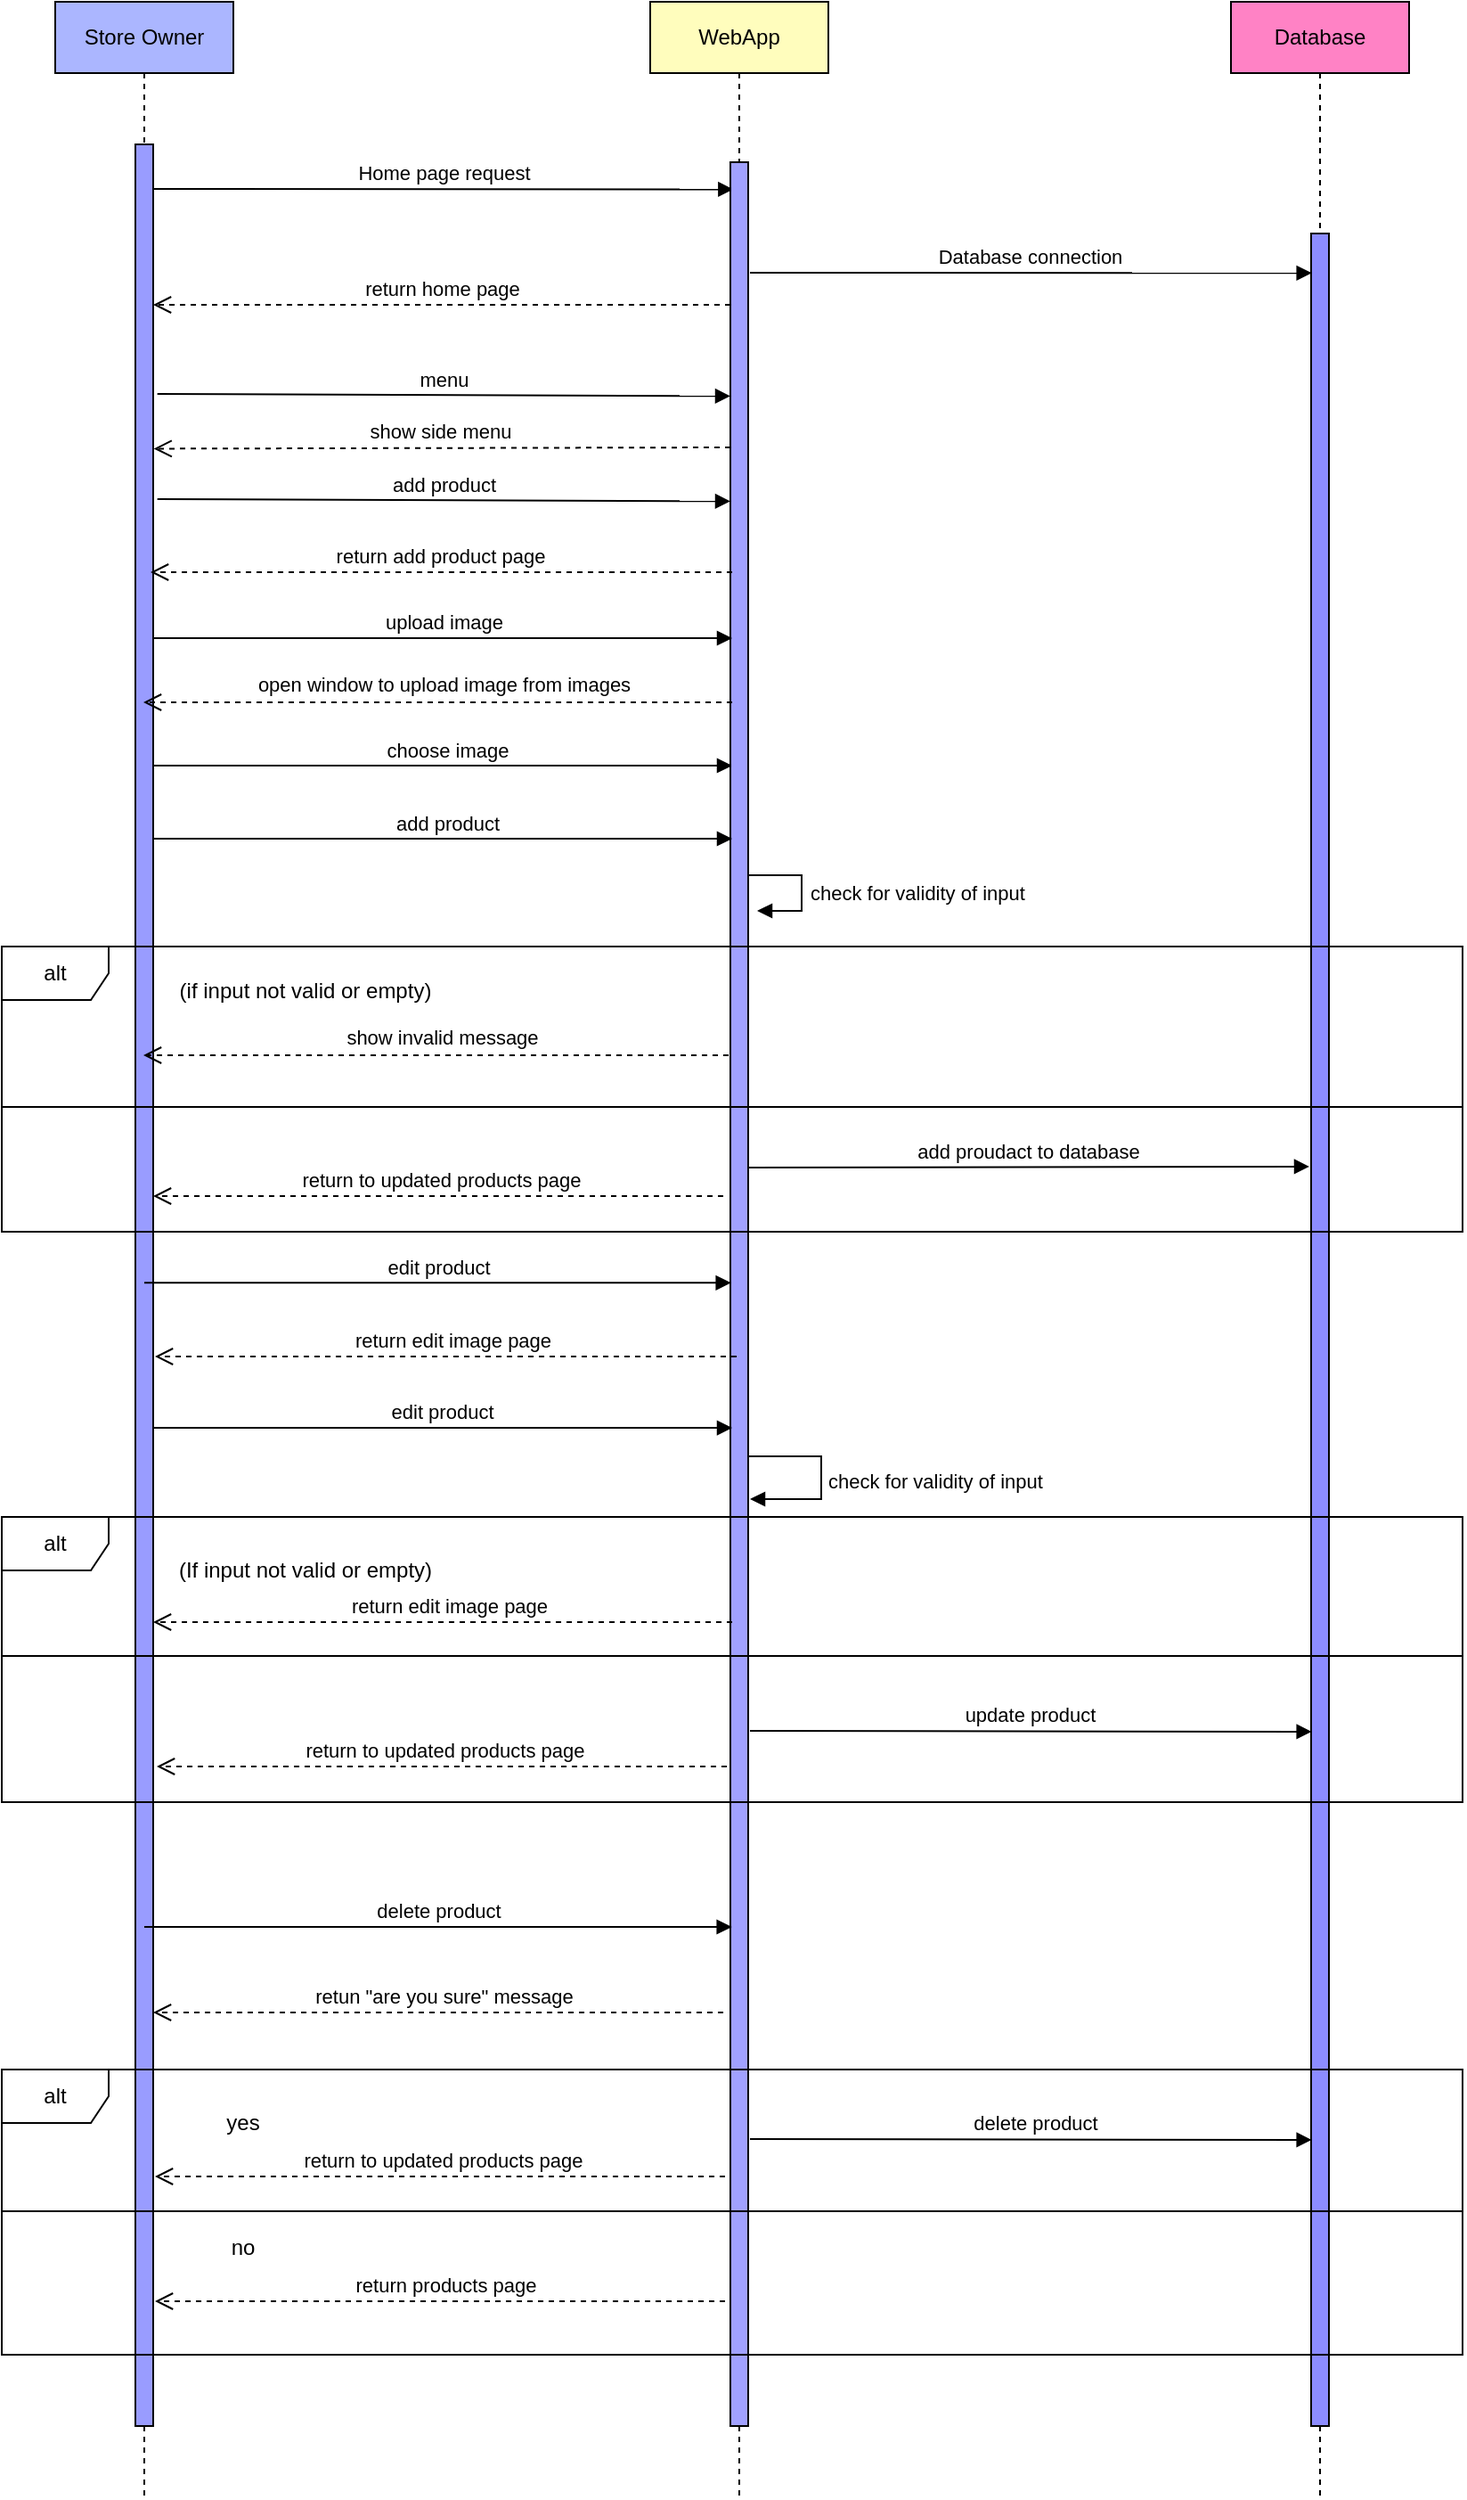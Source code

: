 <mxfile version="17.2.1" type="device"><diagram id="HYrokoIDkDzf26NBsvc6" name="Page-1"><mxGraphModel dx="1182" dy="785" grid="1" gridSize="10" guides="1" tooltips="1" connect="1" arrows="1" fold="1" page="1" pageScale="1" pageWidth="827" pageHeight="1169" math="0" shadow="0"><root><mxCell id="0"/><mxCell id="1" parent="0"/><mxCell id="Ifojf7lWWKbXzpV0qDIi-1" value="Store Owner" style="shape=umlLifeline;perimeter=lifelinePerimeter;whiteSpace=wrap;html=1;container=1;collapsible=0;recursiveResize=0;outlineConnect=0;fillColor=#ABB6FF;" parent="1" vertex="1"><mxGeometry x="30" y="40" width="100" height="1400" as="geometry"/></mxCell><mxCell id="Ifojf7lWWKbXzpV0qDIi-2" value="" style="html=1;points=[];perimeter=orthogonalPerimeter;fillColor=#999CFF;" parent="Ifojf7lWWKbXzpV0qDIi-1" vertex="1"><mxGeometry x="45" y="80" width="10" height="1280" as="geometry"/></mxCell><mxCell id="Ifojf7lWWKbXzpV0qDIi-3" value="Home page request" style="html=1;verticalAlign=bottom;endArrow=block;rounded=0;entryX=0.167;entryY=0.012;entryDx=0;entryDy=0;entryPerimeter=0;" parent="Ifojf7lWWKbXzpV0qDIi-1" target="Ifojf7lWWKbXzpV0qDIi-6" edge="1"><mxGeometry width="80" relative="1" as="geometry"><mxPoint x="55" y="105" as="sourcePoint"/><mxPoint x="376" y="374.44" as="targetPoint"/></mxGeometry></mxCell><mxCell id="Ifojf7lWWKbXzpV0qDIi-4" value="choose image" style="html=1;verticalAlign=bottom;endArrow=block;rounded=0;" parent="Ifojf7lWWKbXzpV0qDIi-1" edge="1"><mxGeometry x="0.015" width="80" relative="1" as="geometry"><mxPoint x="55" y="428.5" as="sourcePoint"/><mxPoint x="380" y="428.5" as="targetPoint"/><mxPoint as="offset"/></mxGeometry></mxCell><mxCell id="euWGbsnD1AIIK1JPToKY-22" value="retun &quot;are you sure&quot; message" style="html=1;verticalAlign=bottom;endArrow=open;dashed=1;endSize=8;rounded=0;" edge="1" parent="Ifojf7lWWKbXzpV0qDIi-1"><mxGeometry x="-0.02" relative="1" as="geometry"><mxPoint x="375" y="1128" as="sourcePoint"/><mxPoint x="55" y="1128" as="targetPoint"/><mxPoint as="offset"/></mxGeometry></mxCell><mxCell id="Ifojf7lWWKbXzpV0qDIi-5" value="WebApp" style="shape=umlLifeline;perimeter=lifelinePerimeter;whiteSpace=wrap;html=1;container=1;collapsible=0;recursiveResize=0;outlineConnect=0;fillColor=#FFFDBD;" parent="1" vertex="1"><mxGeometry x="364" y="40" width="100" height="1400" as="geometry"/></mxCell><mxCell id="Ifojf7lWWKbXzpV0qDIi-6" value="" style="html=1;points=[];perimeter=orthogonalPerimeter;fillColor=#A1A1FF;" parent="Ifojf7lWWKbXzpV0qDIi-5" vertex="1"><mxGeometry x="45" y="90" width="10" height="1270" as="geometry"/></mxCell><mxCell id="Ifojf7lWWKbXzpV0qDIi-7" value="Database connection" style="html=1;verticalAlign=bottom;endArrow=block;rounded=0;entryX=0.033;entryY=0.018;entryDx=0;entryDy=0;entryPerimeter=0;" parent="Ifojf7lWWKbXzpV0qDIi-5" target="Ifojf7lWWKbXzpV0qDIi-12" edge="1"><mxGeometry width="80" relative="1" as="geometry"><mxPoint x="56" y="152" as="sourcePoint"/><mxPoint x="135" y="150" as="targetPoint"/></mxGeometry></mxCell><mxCell id="Ifojf7lWWKbXzpV0qDIi-8" value="return home page" style="html=1;verticalAlign=bottom;endArrow=open;dashed=1;endSize=8;rounded=0;" parent="Ifojf7lWWKbXzpV0qDIi-5" target="Ifojf7lWWKbXzpV0qDIi-2" edge="1"><mxGeometry relative="1" as="geometry"><mxPoint x="45" y="170" as="sourcePoint"/><mxPoint x="-274" y="170" as="targetPoint"/></mxGeometry></mxCell><mxCell id="Ifojf7lWWKbXzpV0qDIi-9" value="menu" style="html=1;verticalAlign=bottom;endArrow=block;rounded=0;entryX=-0.233;entryY=0.053;entryDx=0;entryDy=0;entryPerimeter=0;" parent="Ifojf7lWWKbXzpV0qDIi-5" edge="1"><mxGeometry width="80" relative="1" as="geometry"><mxPoint x="-276.67" y="220" as="sourcePoint"/><mxPoint x="45.0" y="221.2" as="targetPoint"/></mxGeometry></mxCell><mxCell id="Ifojf7lWWKbXzpV0qDIi-10" value="check for validity of input" style="edgeStyle=orthogonalEdgeStyle;html=1;align=left;spacingLeft=2;endArrow=block;rounded=0;entryX=1;entryY=0;" parent="Ifojf7lWWKbXzpV0qDIi-5" edge="1"><mxGeometry x="0.067" y="1" relative="1" as="geometry"><mxPoint x="55" y="490" as="sourcePoint"/><Array as="points"><mxPoint x="85" y="490"/></Array><mxPoint x="60" y="510" as="targetPoint"/><mxPoint as="offset"/></mxGeometry></mxCell><mxCell id="euWGbsnD1AIIK1JPToKY-13" value="check for validity of input" style="edgeStyle=orthogonalEdgeStyle;html=1;align=left;spacingLeft=2;endArrow=block;rounded=0;" edge="1" parent="Ifojf7lWWKbXzpV0qDIi-5"><mxGeometry x="0.099" relative="1" as="geometry"><mxPoint x="55" y="810" as="sourcePoint"/><Array as="points"><mxPoint x="55" y="816"/><mxPoint x="96" y="816"/><mxPoint x="96" y="840"/></Array><mxPoint x="56" y="840" as="targetPoint"/><mxPoint as="offset"/></mxGeometry></mxCell><mxCell id="Ifojf7lWWKbXzpV0qDIi-11" value="Database" style="shape=umlLifeline;perimeter=lifelinePerimeter;whiteSpace=wrap;html=1;container=1;collapsible=0;recursiveResize=0;outlineConnect=0;fillColor=#FF82C5;" parent="1" vertex="1"><mxGeometry x="690" y="40" width="100" height="1400" as="geometry"/></mxCell><mxCell id="Ifojf7lWWKbXzpV0qDIi-12" value="" style="html=1;points=[];perimeter=orthogonalPerimeter;fillColor=#8C8CFF;" parent="Ifojf7lWWKbXzpV0qDIi-11" vertex="1"><mxGeometry x="45" y="130" width="10" height="1230" as="geometry"/></mxCell><mxCell id="Ifojf7lWWKbXzpV0qDIi-13" value="show side menu" style="html=1;verticalAlign=bottom;endArrow=open;dashed=1;endSize=8;rounded=0;entryX=1.033;entryY=0.162;entryDx=0;entryDy=0;entryPerimeter=0;" parent="1" edge="1"><mxGeometry x="0.007" relative="1" as="geometry"><mxPoint x="409" y="290" as="sourcePoint"/><mxPoint x="85.33" y="290.72" as="targetPoint"/><mxPoint as="offset"/></mxGeometry></mxCell><mxCell id="Ifojf7lWWKbXzpV0qDIi-14" value="add product" style="html=1;verticalAlign=bottom;endArrow=block;rounded=0;entryX=-0.233;entryY=0.053;entryDx=0;entryDy=0;entryPerimeter=0;" parent="1" edge="1"><mxGeometry width="80" relative="1" as="geometry"><mxPoint x="87.33" y="319" as="sourcePoint"/><mxPoint x="409" y="320.2" as="targetPoint"/></mxGeometry></mxCell><mxCell id="Ifojf7lWWKbXzpV0qDIi-15" value="add proudact to database" style="html=1;verticalAlign=bottom;endArrow=block;rounded=0;entryX=-0.1;entryY=0.757;entryDx=0;entryDy=0;entryPerimeter=0;" parent="1" edge="1"><mxGeometry width="80" relative="1" as="geometry"><mxPoint x="419" y="694" as="sourcePoint"/><mxPoint x="734" y="693.46" as="targetPoint"/></mxGeometry></mxCell><mxCell id="Ifojf7lWWKbXzpV0qDIi-16" value="return add product page" style="html=1;verticalAlign=bottom;endArrow=open;dashed=1;endSize=8;rounded=0;" parent="1" edge="1"><mxGeometry x="0.007" relative="1" as="geometry"><mxPoint x="410" y="360" as="sourcePoint"/><mxPoint x="83.5" y="360" as="targetPoint"/><mxPoint as="offset"/></mxGeometry></mxCell><mxCell id="Ifojf7lWWKbXzpV0qDIi-17" value="upload image" style="html=1;verticalAlign=bottom;endArrow=block;rounded=0;" parent="1" edge="1"><mxGeometry width="80" relative="1" as="geometry"><mxPoint x="85" y="397" as="sourcePoint"/><mxPoint x="410" y="397" as="targetPoint"/></mxGeometry></mxCell><mxCell id="Ifojf7lWWKbXzpV0qDIi-18" value="open window to upload image from images" style="html=1;verticalAlign=bottom;endArrow=open;dashed=1;endSize=8;rounded=0;" parent="1" edge="1"><mxGeometry x="-0.016" y="-1" relative="1" as="geometry"><mxPoint x="410" y="433" as="sourcePoint"/><mxPoint x="79.5" y="433" as="targetPoint"/><mxPoint as="offset"/></mxGeometry></mxCell><mxCell id="euWGbsnD1AIIK1JPToKY-1" value="show invalid message" style="html=1;verticalAlign=bottom;endArrow=open;dashed=1;endSize=8;rounded=0;" edge="1" parent="1"><mxGeometry x="-0.016" y="-1" relative="1" as="geometry"><mxPoint x="408" y="631" as="sourcePoint"/><mxPoint x="79.5" y="631" as="targetPoint"/><mxPoint as="offset"/></mxGeometry></mxCell><mxCell id="euWGbsnD1AIIK1JPToKY-2" value="add product" style="html=1;verticalAlign=bottom;endArrow=block;rounded=0;" edge="1" parent="1"><mxGeometry x="0.015" width="80" relative="1" as="geometry"><mxPoint x="85" y="509.5" as="sourcePoint"/><mxPoint x="410" y="509.5" as="targetPoint"/><mxPoint as="offset"/></mxGeometry></mxCell><mxCell id="euWGbsnD1AIIK1JPToKY-3" value="alt" style="shape=umlFrame;whiteSpace=wrap;html=1;" vertex="1" parent="1"><mxGeometry y="570" width="820" height="160" as="geometry"/></mxCell><mxCell id="euWGbsnD1AIIK1JPToKY-4" value="" style="endArrow=none;html=1;rounded=0;" edge="1" parent="1" target="euWGbsnD1AIIK1JPToKY-3"><mxGeometry width="50" height="50" relative="1" as="geometry"><mxPoint y="644.5" as="sourcePoint"/><mxPoint x="120" y="644.5" as="targetPoint"/><Array as="points"/></mxGeometry></mxCell><mxCell id="euWGbsnD1AIIK1JPToKY-5" value="" style="endArrow=none;html=1;rounded=0;" edge="1" parent="1" target="euWGbsnD1AIIK1JPToKY-3"><mxGeometry width="50" height="50" relative="1" as="geometry"><mxPoint y="644.5" as="sourcePoint"/><mxPoint x="90" y="644.5" as="targetPoint"/></mxGeometry></mxCell><mxCell id="euWGbsnD1AIIK1JPToKY-6" value="" style="endArrow=none;html=1;rounded=0;" edge="1" parent="1" target="euWGbsnD1AIIK1JPToKY-3"><mxGeometry width="50" height="50" relative="1" as="geometry"><mxPoint y="650" as="sourcePoint"/><mxPoint x="180" y="650" as="targetPoint"/></mxGeometry></mxCell><mxCell id="euWGbsnD1AIIK1JPToKY-7" value="" style="endArrow=none;html=1;rounded=0;" edge="1" parent="1"><mxGeometry width="50" height="50" relative="1" as="geometry"><mxPoint y="660" as="sourcePoint"/><mxPoint x="820" y="660" as="targetPoint"/><Array as="points"><mxPoint x="320" y="660"/></Array></mxGeometry></mxCell><mxCell id="euWGbsnD1AIIK1JPToKY-8" value="(if input not valid or empty)" style="text;html=1;align=center;verticalAlign=middle;resizable=0;points=[];autosize=1;strokeColor=none;fillColor=none;" vertex="1" parent="1"><mxGeometry x="90" y="585" width="160" height="20" as="geometry"/></mxCell><mxCell id="euWGbsnD1AIIK1JPToKY-9" value="edit product" style="html=1;verticalAlign=bottom;endArrow=block;rounded=0;entryX=0.033;entryY=0.495;entryDx=0;entryDy=0;entryPerimeter=0;" edge="1" parent="1" source="Ifojf7lWWKbXzpV0qDIi-1" target="Ifojf7lWWKbXzpV0qDIi-6"><mxGeometry width="80" relative="1" as="geometry"><mxPoint x="90" y="760" as="sourcePoint"/><mxPoint x="394.33" y="762.55" as="targetPoint"/></mxGeometry></mxCell><mxCell id="euWGbsnD1AIIK1JPToKY-10" value="return edit image page" style="html=1;verticalAlign=bottom;endArrow=open;dashed=1;endSize=8;rounded=0;" edge="1" parent="1"><mxGeometry x="-0.02" relative="1" as="geometry"><mxPoint x="412.5" y="800" as="sourcePoint"/><mxPoint x="86" y="800" as="targetPoint"/><mxPoint as="offset"/></mxGeometry></mxCell><mxCell id="euWGbsnD1AIIK1JPToKY-11" value="edit product" style="html=1;verticalAlign=bottom;endArrow=block;rounded=0;entryX=0.1;entryY=0.578;entryDx=0;entryDy=0;entryPerimeter=0;" edge="1" parent="1"><mxGeometry width="80" relative="1" as="geometry"><mxPoint x="85" y="840" as="sourcePoint"/><mxPoint x="410" y="840.02" as="targetPoint"/></mxGeometry></mxCell><mxCell id="euWGbsnD1AIIK1JPToKY-14" value="alt" style="shape=umlFrame;whiteSpace=wrap;html=1;" vertex="1" parent="1"><mxGeometry y="890" width="820" height="160" as="geometry"/></mxCell><mxCell id="euWGbsnD1AIIK1JPToKY-15" value="" style="endArrow=none;html=1;rounded=0;" edge="1" parent="1"><mxGeometry width="50" height="50" relative="1" as="geometry"><mxPoint y="968" as="sourcePoint"/><mxPoint x="820" y="968" as="targetPoint"/><Array as="points"><mxPoint x="320" y="968"/></Array></mxGeometry></mxCell><mxCell id="euWGbsnD1AIIK1JPToKY-16" value="(If input not valid or empty)" style="text;html=1;align=center;verticalAlign=middle;resizable=0;points=[];autosize=1;strokeColor=none;fillColor=none;" vertex="1" parent="1"><mxGeometry x="90" y="910" width="160" height="20" as="geometry"/></mxCell><mxCell id="euWGbsnD1AIIK1JPToKY-17" value="return edit image page" style="html=1;verticalAlign=bottom;endArrow=open;dashed=1;endSize=8;rounded=0;" edge="1" parent="1"><mxGeometry x="-0.02" relative="1" as="geometry"><mxPoint x="410" y="949" as="sourcePoint"/><mxPoint x="85" y="949" as="targetPoint"/><mxPoint as="offset"/></mxGeometry></mxCell><mxCell id="euWGbsnD1AIIK1JPToKY-18" value="update product" style="html=1;verticalAlign=bottom;endArrow=block;rounded=0;entryX=0.033;entryY=0.021;entryDx=0;entryDy=0;entryPerimeter=0;" edge="1" parent="1"><mxGeometry width="80" relative="1" as="geometry"><mxPoint x="420" y="1010" as="sourcePoint"/><mxPoint x="735.33" y="1010.47" as="targetPoint"/></mxGeometry></mxCell><mxCell id="euWGbsnD1AIIK1JPToKY-19" value="delete product" style="html=1;verticalAlign=bottom;endArrow=block;rounded=0;entryX=0.033;entryY=0.495;entryDx=0;entryDy=0;entryPerimeter=0;" edge="1" parent="1"><mxGeometry width="80" relative="1" as="geometry"><mxPoint x="80" y="1120" as="sourcePoint"/><mxPoint x="409.83" y="1120" as="targetPoint"/></mxGeometry></mxCell><mxCell id="euWGbsnD1AIIK1JPToKY-20" value="return to updated products page&amp;nbsp;" style="html=1;verticalAlign=bottom;endArrow=open;dashed=1;endSize=8;rounded=0;" edge="1" parent="1"><mxGeometry x="-0.02" relative="1" as="geometry"><mxPoint x="407" y="1030" as="sourcePoint"/><mxPoint x="87" y="1030" as="targetPoint"/><mxPoint as="offset"/></mxGeometry></mxCell><mxCell id="euWGbsnD1AIIK1JPToKY-21" value="return to updated products page&amp;nbsp;" style="html=1;verticalAlign=bottom;endArrow=open;dashed=1;endSize=8;rounded=0;" edge="1" parent="1"><mxGeometry x="-0.02" relative="1" as="geometry"><mxPoint x="405" y="710" as="sourcePoint"/><mxPoint x="85" y="710" as="targetPoint"/><mxPoint as="offset"/></mxGeometry></mxCell><mxCell id="euWGbsnD1AIIK1JPToKY-23" value="alt" style="shape=umlFrame;whiteSpace=wrap;html=1;" vertex="1" parent="1"><mxGeometry y="1200" width="820" height="160" as="geometry"/></mxCell><mxCell id="euWGbsnD1AIIK1JPToKY-24" value="" style="endArrow=none;html=1;rounded=0;" edge="1" parent="1"><mxGeometry width="50" height="50" relative="1" as="geometry"><mxPoint y="1279.5" as="sourcePoint"/><mxPoint x="820" y="1279.5" as="targetPoint"/><Array as="points"><mxPoint x="320" y="1279.5"/></Array></mxGeometry></mxCell><mxCell id="euWGbsnD1AIIK1JPToKY-25" value="yes" style="text;html=1;align=center;verticalAlign=middle;resizable=0;points=[];autosize=1;strokeColor=none;fillColor=none;" vertex="1" parent="1"><mxGeometry x="120" y="1220" width="30" height="20" as="geometry"/></mxCell><mxCell id="euWGbsnD1AIIK1JPToKY-26" value="delete product" style="html=1;verticalAlign=bottom;endArrow=block;rounded=0;entryX=0.033;entryY=0.021;entryDx=0;entryDy=0;entryPerimeter=0;" edge="1" parent="1"><mxGeometry x="0.015" width="80" relative="1" as="geometry"><mxPoint x="420" y="1239" as="sourcePoint"/><mxPoint x="735.33" y="1239.47" as="targetPoint"/><mxPoint as="offset"/></mxGeometry></mxCell><mxCell id="euWGbsnD1AIIK1JPToKY-27" value="no" style="text;html=1;align=center;verticalAlign=middle;resizable=0;points=[];autosize=1;strokeColor=none;fillColor=none;" vertex="1" parent="1"><mxGeometry x="120" y="1290" width="30" height="20" as="geometry"/></mxCell><mxCell id="euWGbsnD1AIIK1JPToKY-28" value="return to updated products page&amp;nbsp;" style="html=1;verticalAlign=bottom;endArrow=open;dashed=1;endSize=8;rounded=0;" edge="1" parent="1"><mxGeometry x="-0.02" relative="1" as="geometry"><mxPoint x="406" y="1260" as="sourcePoint"/><mxPoint x="86" y="1260" as="targetPoint"/><mxPoint as="offset"/></mxGeometry></mxCell><mxCell id="euWGbsnD1AIIK1JPToKY-29" value="return products page" style="html=1;verticalAlign=bottom;endArrow=open;dashed=1;endSize=8;rounded=0;" edge="1" parent="1"><mxGeometry x="-0.02" relative="1" as="geometry"><mxPoint x="406" y="1330" as="sourcePoint"/><mxPoint x="86" y="1330" as="targetPoint"/><mxPoint as="offset"/></mxGeometry></mxCell></root></mxGraphModel></diagram></mxfile>